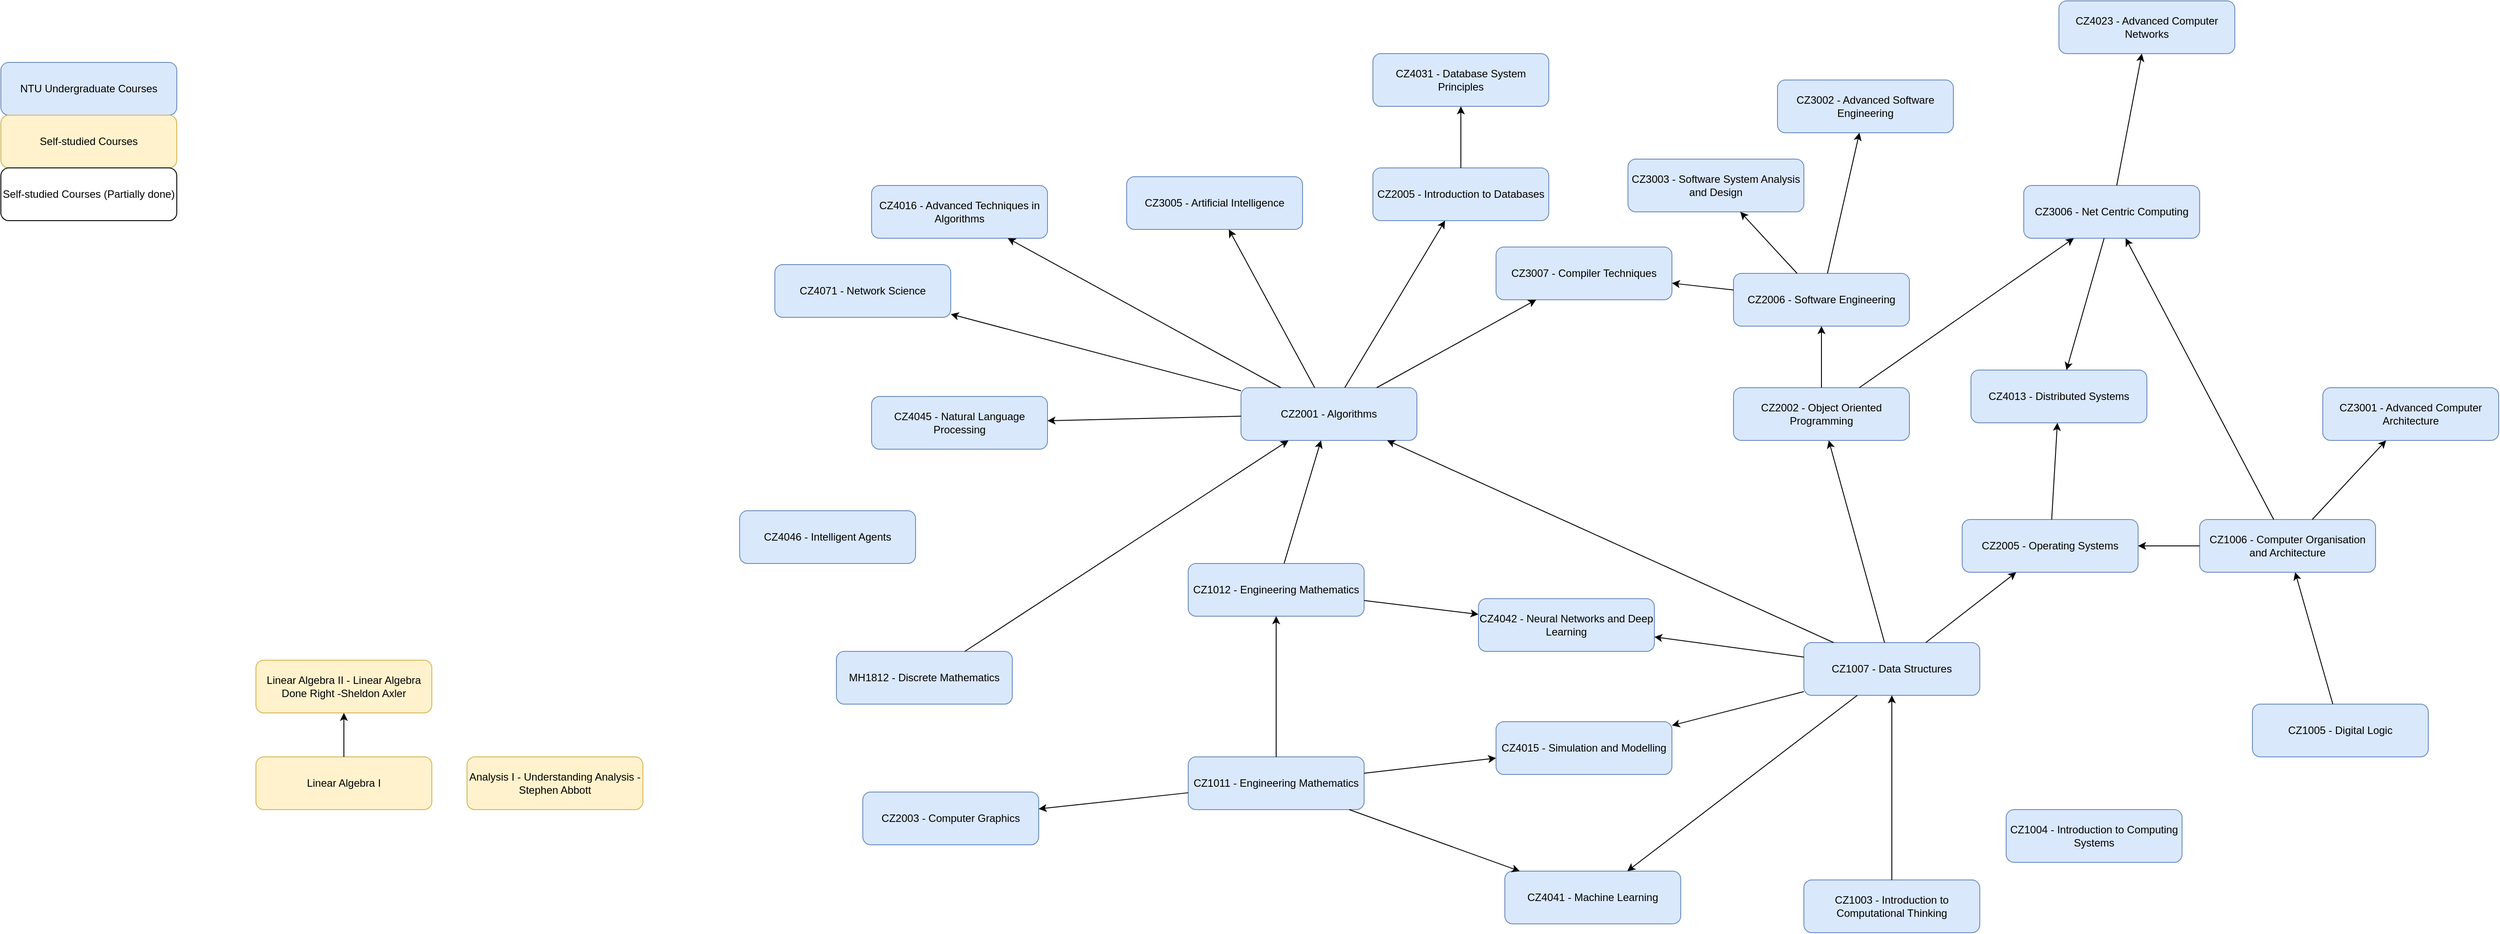 <mxfile version="14.9.6" type="github">
  <diagram id="nkVZgSskWary7ASvaa-Y" name="Page-1">
    <mxGraphModel dx="4077" dy="2378" grid="1" gridSize="10" guides="1" tooltips="1" connect="1" arrows="1" fold="1" page="1" pageScale="1" pageWidth="850" pageHeight="1100" math="0" shadow="0">
      <root>
        <mxCell id="0" />
        <mxCell id="1" parent="0" />
        <mxCell id="rPKr6Mx89C8r4C3BYC3--1" value="MH1812 - Discrete Mathematics" style="rounded=1;whiteSpace=wrap;html=1;fillColor=#dae8fc;strokeColor=#6c8ebf;" vertex="1" parent="1">
          <mxGeometry x="-740" y="580" width="200" height="60" as="geometry" />
        </mxCell>
        <mxCell id="rPKr6Mx89C8r4C3BYC3--2" value="CZ1003 - Introduction to Computational Thinking" style="rounded=1;whiteSpace=wrap;html=1;fillColor=#dae8fc;strokeColor=#6c8ebf;" vertex="1" parent="1">
          <mxGeometry x="360" y="840" width="200" height="60" as="geometry" />
        </mxCell>
        <mxCell id="rPKr6Mx89C8r4C3BYC3--3" value="CZ1004 - Introduction to Computing Systems" style="rounded=1;whiteSpace=wrap;html=1;fillColor=#dae8fc;strokeColor=#6c8ebf;" vertex="1" parent="1">
          <mxGeometry x="590" y="760" width="200" height="60" as="geometry" />
        </mxCell>
        <mxCell id="rPKr6Mx89C8r4C3BYC3--4" value="CZ1005 - Digital Logic" style="rounded=1;whiteSpace=wrap;html=1;fillColor=#dae8fc;strokeColor=#6c8ebf;" vertex="1" parent="1">
          <mxGeometry x="870" y="640" width="200" height="60" as="geometry" />
        </mxCell>
        <mxCell id="rPKr6Mx89C8r4C3BYC3--5" value="CZ1011 - Engineering Mathematics" style="rounded=1;whiteSpace=wrap;html=1;fillColor=#dae8fc;strokeColor=#6c8ebf;" vertex="1" parent="1">
          <mxGeometry x="-340" y="700" width="200" height="60" as="geometry" />
        </mxCell>
        <mxCell id="rPKr6Mx89C8r4C3BYC3--6" value="CZ1012 - Engineering Mathematics" style="rounded=1;whiteSpace=wrap;html=1;fillColor=#dae8fc;strokeColor=#6c8ebf;" vertex="1" parent="1">
          <mxGeometry x="-340" y="480" width="200" height="60" as="geometry" />
        </mxCell>
        <mxCell id="rPKr6Mx89C8r4C3BYC3--8" value="CZ1007 - Data Structures" style="rounded=1;whiteSpace=wrap;html=1;fillColor=#dae8fc;strokeColor=#6c8ebf;" vertex="1" parent="1">
          <mxGeometry x="360" y="570" width="200" height="60" as="geometry" />
        </mxCell>
        <mxCell id="rPKr6Mx89C8r4C3BYC3--10" value="CZ2001 - Algorithms" style="rounded=1;whiteSpace=wrap;html=1;fillColor=#dae8fc;strokeColor=#6c8ebf;" vertex="1" parent="1">
          <mxGeometry x="-280" y="280" width="200" height="60" as="geometry" />
        </mxCell>
        <mxCell id="rPKr6Mx89C8r4C3BYC3--12" value="" style="endArrow=classic;html=1;" edge="1" parent="1" source="rPKr6Mx89C8r4C3BYC3--5" target="rPKr6Mx89C8r4C3BYC3--6">
          <mxGeometry width="50" height="50" relative="1" as="geometry">
            <mxPoint x="-70" y="500" as="sourcePoint" />
            <mxPoint x="-20" y="450" as="targetPoint" />
          </mxGeometry>
        </mxCell>
        <mxCell id="rPKr6Mx89C8r4C3BYC3--13" value="" style="endArrow=classic;html=1;" edge="1" parent="1" source="rPKr6Mx89C8r4C3BYC3--2" target="rPKr6Mx89C8r4C3BYC3--8">
          <mxGeometry width="50" height="50" relative="1" as="geometry">
            <mxPoint x="330" y="720" as="sourcePoint" />
            <mxPoint x="380" y="670" as="targetPoint" />
          </mxGeometry>
        </mxCell>
        <mxCell id="rPKr6Mx89C8r4C3BYC3--14" value="" style="endArrow=classic;html=1;" edge="1" parent="1" source="rPKr6Mx89C8r4C3BYC3--1" target="rPKr6Mx89C8r4C3BYC3--10">
          <mxGeometry width="50" height="50" relative="1" as="geometry">
            <mxPoint x="-110" y="490" as="sourcePoint" />
            <mxPoint x="-60" y="440" as="targetPoint" />
          </mxGeometry>
        </mxCell>
        <mxCell id="rPKr6Mx89C8r4C3BYC3--15" value="" style="endArrow=classic;html=1;" edge="1" parent="1" source="rPKr6Mx89C8r4C3BYC3--6" target="rPKr6Mx89C8r4C3BYC3--10">
          <mxGeometry width="50" height="50" relative="1" as="geometry">
            <mxPoint x="-160" y="470" as="sourcePoint" />
            <mxPoint x="-110" y="420" as="targetPoint" />
          </mxGeometry>
        </mxCell>
        <mxCell id="rPKr6Mx89C8r4C3BYC3--16" value="" style="endArrow=classic;html=1;" edge="1" parent="1" source="rPKr6Mx89C8r4C3BYC3--8" target="rPKr6Mx89C8r4C3BYC3--10">
          <mxGeometry width="50" height="50" relative="1" as="geometry">
            <mxPoint x="-130" y="450" as="sourcePoint" />
            <mxPoint x="-80" y="400" as="targetPoint" />
          </mxGeometry>
        </mxCell>
        <mxCell id="rPKr6Mx89C8r4C3BYC3--17" value="CZ2002 - Object Oriented Programming" style="rounded=1;whiteSpace=wrap;html=1;fillColor=#dae8fc;strokeColor=#6c8ebf;" vertex="1" parent="1">
          <mxGeometry x="280" y="280" width="200" height="60" as="geometry" />
        </mxCell>
        <mxCell id="rPKr6Mx89C8r4C3BYC3--18" value="" style="endArrow=classic;html=1;" edge="1" parent="1" source="rPKr6Mx89C8r4C3BYC3--8" target="rPKr6Mx89C8r4C3BYC3--17">
          <mxGeometry width="50" height="50" relative="1" as="geometry">
            <mxPoint x="-140" y="480" as="sourcePoint" />
            <mxPoint x="-90" y="430" as="targetPoint" />
          </mxGeometry>
        </mxCell>
        <mxCell id="rPKr6Mx89C8r4C3BYC3--19" value="CZ1006 - Computer Organisation and Architecture" style="rounded=1;whiteSpace=wrap;html=1;fillColor=#dae8fc;strokeColor=#6c8ebf;" vertex="1" parent="1">
          <mxGeometry x="810" y="430" width="200" height="60" as="geometry" />
        </mxCell>
        <mxCell id="rPKr6Mx89C8r4C3BYC3--20" value="" style="endArrow=classic;html=1;" edge="1" parent="1" source="rPKr6Mx89C8r4C3BYC3--4" target="rPKr6Mx89C8r4C3BYC3--19">
          <mxGeometry width="50" height="50" relative="1" as="geometry">
            <mxPoint x="540" y="710" as="sourcePoint" />
            <mxPoint x="590" y="660" as="targetPoint" />
          </mxGeometry>
        </mxCell>
        <mxCell id="rPKr6Mx89C8r4C3BYC3--21" value="CZ2005 - Operating Systems" style="rounded=1;whiteSpace=wrap;html=1;fillColor=#dae8fc;strokeColor=#6c8ebf;" vertex="1" parent="1">
          <mxGeometry x="540" y="430" width="200" height="60" as="geometry" />
        </mxCell>
        <mxCell id="rPKr6Mx89C8r4C3BYC3--22" value="" style="endArrow=classic;html=1;" edge="1" parent="1" source="rPKr6Mx89C8r4C3BYC3--8" target="rPKr6Mx89C8r4C3BYC3--21">
          <mxGeometry width="50" height="50" relative="1" as="geometry">
            <mxPoint x="-160" y="480" as="sourcePoint" />
            <mxPoint x="-110" y="430" as="targetPoint" />
          </mxGeometry>
        </mxCell>
        <mxCell id="rPKr6Mx89C8r4C3BYC3--23" value="" style="endArrow=classic;html=1;" edge="1" parent="1" source="rPKr6Mx89C8r4C3BYC3--19" target="rPKr6Mx89C8r4C3BYC3--21">
          <mxGeometry width="50" height="50" relative="1" as="geometry">
            <mxPoint x="600" y="510" as="sourcePoint" />
            <mxPoint x="650" y="460" as="targetPoint" />
          </mxGeometry>
        </mxCell>
        <mxCell id="rPKr6Mx89C8r4C3BYC3--24" value="CZ2005 - Introduction to Databases" style="rounded=1;whiteSpace=wrap;html=1;fillColor=#dae8fc;strokeColor=#6c8ebf;" vertex="1" parent="1">
          <mxGeometry x="-130" y="30" width="200" height="60" as="geometry" />
        </mxCell>
        <mxCell id="rPKr6Mx89C8r4C3BYC3--25" value="" style="endArrow=classic;html=1;" edge="1" parent="1" source="rPKr6Mx89C8r4C3BYC3--10" target="rPKr6Mx89C8r4C3BYC3--24">
          <mxGeometry width="50" height="50" relative="1" as="geometry">
            <mxPoint x="-20" y="430" as="sourcePoint" />
            <mxPoint x="30" y="380" as="targetPoint" />
          </mxGeometry>
        </mxCell>
        <mxCell id="rPKr6Mx89C8r4C3BYC3--26" value="CZ2003 - Computer Graphics" style="rounded=1;whiteSpace=wrap;html=1;fillColor=#dae8fc;strokeColor=#6c8ebf;" vertex="1" parent="1">
          <mxGeometry x="-710" y="740" width="200" height="60" as="geometry" />
        </mxCell>
        <mxCell id="rPKr6Mx89C8r4C3BYC3--27" value="" style="endArrow=classic;html=1;" edge="1" parent="1" source="rPKr6Mx89C8r4C3BYC3--5" target="rPKr6Mx89C8r4C3BYC3--26">
          <mxGeometry width="50" height="50" relative="1" as="geometry">
            <mxPoint x="-240" y="540" as="sourcePoint" />
            <mxPoint x="-190" y="490" as="targetPoint" />
          </mxGeometry>
        </mxCell>
        <mxCell id="rPKr6Mx89C8r4C3BYC3--28" value="CZ2006 - Software Engineering" style="rounded=1;whiteSpace=wrap;html=1;fillColor=#dae8fc;strokeColor=#6c8ebf;" vertex="1" parent="1">
          <mxGeometry x="280" y="150" width="200" height="60" as="geometry" />
        </mxCell>
        <mxCell id="rPKr6Mx89C8r4C3BYC3--29" value="" style="endArrow=classic;html=1;" edge="1" parent="1" source="rPKr6Mx89C8r4C3BYC3--17" target="rPKr6Mx89C8r4C3BYC3--28">
          <mxGeometry width="50" height="50" relative="1" as="geometry">
            <mxPoint x="-250" y="520" as="sourcePoint" />
            <mxPoint x="-200" y="470" as="targetPoint" />
          </mxGeometry>
        </mxCell>
        <mxCell id="rPKr6Mx89C8r4C3BYC3--30" value="CZ3001 - Advanced Computer Architecture" style="rounded=1;whiteSpace=wrap;html=1;fillColor=#dae8fc;strokeColor=#6c8ebf;" vertex="1" parent="1">
          <mxGeometry x="950" y="280" width="200" height="60" as="geometry" />
        </mxCell>
        <mxCell id="rPKr6Mx89C8r4C3BYC3--31" value="" style="endArrow=classic;html=1;" edge="1" parent="1" source="rPKr6Mx89C8r4C3BYC3--19" target="rPKr6Mx89C8r4C3BYC3--30">
          <mxGeometry width="50" height="50" relative="1" as="geometry">
            <mxPoint x="490" y="700" as="sourcePoint" />
            <mxPoint x="540" y="650" as="targetPoint" />
          </mxGeometry>
        </mxCell>
        <mxCell id="rPKr6Mx89C8r4C3BYC3--32" value="CZ3003 - Software System Analysis and Design" style="rounded=1;whiteSpace=wrap;html=1;fillColor=#dae8fc;strokeColor=#6c8ebf;" vertex="1" parent="1">
          <mxGeometry x="160" y="20" width="200" height="60" as="geometry" />
        </mxCell>
        <mxCell id="rPKr6Mx89C8r4C3BYC3--33" value="" style="endArrow=classic;html=1;" edge="1" parent="1" source="rPKr6Mx89C8r4C3BYC3--28" target="rPKr6Mx89C8r4C3BYC3--32">
          <mxGeometry width="50" height="50" relative="1" as="geometry">
            <mxPoint x="-180" y="310" as="sourcePoint" />
            <mxPoint x="-130" y="260" as="targetPoint" />
          </mxGeometry>
        </mxCell>
        <mxCell id="rPKr6Mx89C8r4C3BYC3--34" value="CZ3002 - Advanced Software Engineering" style="rounded=1;whiteSpace=wrap;html=1;fillColor=#dae8fc;strokeColor=#6c8ebf;" vertex="1" parent="1">
          <mxGeometry x="330" y="-70" width="200" height="60" as="geometry" />
        </mxCell>
        <mxCell id="rPKr6Mx89C8r4C3BYC3--35" value="" style="endArrow=classic;html=1;" edge="1" parent="1" source="rPKr6Mx89C8r4C3BYC3--28" target="rPKr6Mx89C8r4C3BYC3--34">
          <mxGeometry width="50" height="50" relative="1" as="geometry">
            <mxPoint x="690" y="170" as="sourcePoint" />
            <mxPoint x="740" y="120" as="targetPoint" />
          </mxGeometry>
        </mxCell>
        <mxCell id="rPKr6Mx89C8r4C3BYC3--36" value="CZ3006 - Net Centric Computing" style="rounded=1;whiteSpace=wrap;html=1;fillColor=#dae8fc;strokeColor=#6c8ebf;" vertex="1" parent="1">
          <mxGeometry x="610" y="50" width="200" height="60" as="geometry" />
        </mxCell>
        <mxCell id="rPKr6Mx89C8r4C3BYC3--37" value="" style="endArrow=classic;html=1;" edge="1" parent="1" source="rPKr6Mx89C8r4C3BYC3--17" target="rPKr6Mx89C8r4C3BYC3--36">
          <mxGeometry width="50" height="50" relative="1" as="geometry">
            <mxPoint x="400" y="420" as="sourcePoint" />
            <mxPoint x="450" y="370" as="targetPoint" />
          </mxGeometry>
        </mxCell>
        <mxCell id="rPKr6Mx89C8r4C3BYC3--38" value="" style="endArrow=classic;html=1;" edge="1" parent="1" source="rPKr6Mx89C8r4C3BYC3--19" target="rPKr6Mx89C8r4C3BYC3--36">
          <mxGeometry width="50" height="50" relative="1" as="geometry">
            <mxPoint x="830" y="340" as="sourcePoint" />
            <mxPoint x="880" y="290" as="targetPoint" />
          </mxGeometry>
        </mxCell>
        <mxCell id="rPKr6Mx89C8r4C3BYC3--39" value="CZ3005 - Artificial Intelligence" style="rounded=1;whiteSpace=wrap;html=1;fillColor=#dae8fc;strokeColor=#6c8ebf;" vertex="1" parent="1">
          <mxGeometry x="-410" y="40" width="200" height="60" as="geometry" />
        </mxCell>
        <mxCell id="rPKr6Mx89C8r4C3BYC3--40" value="" style="endArrow=classic;html=1;" edge="1" parent="1" source="rPKr6Mx89C8r4C3BYC3--10" target="rPKr6Mx89C8r4C3BYC3--39">
          <mxGeometry width="50" height="50" relative="1" as="geometry">
            <mxPoint x="-190" y="310" as="sourcePoint" />
            <mxPoint x="-140" y="260" as="targetPoint" />
          </mxGeometry>
        </mxCell>
        <mxCell id="rPKr6Mx89C8r4C3BYC3--41" value="CZ3007 - Compiler Techniques" style="rounded=1;whiteSpace=wrap;html=1;fillColor=#dae8fc;strokeColor=#6c8ebf;" vertex="1" parent="1">
          <mxGeometry x="10" y="120" width="200" height="60" as="geometry" />
        </mxCell>
        <mxCell id="rPKr6Mx89C8r4C3BYC3--42" value="" style="endArrow=classic;html=1;" edge="1" parent="1" source="rPKr6Mx89C8r4C3BYC3--28" target="rPKr6Mx89C8r4C3BYC3--41">
          <mxGeometry width="50" height="50" relative="1" as="geometry">
            <mxPoint x="-140" y="390" as="sourcePoint" />
            <mxPoint x="-90" y="340" as="targetPoint" />
          </mxGeometry>
        </mxCell>
        <mxCell id="rPKr6Mx89C8r4C3BYC3--43" value="" style="endArrow=classic;html=1;" edge="1" parent="1" source="rPKr6Mx89C8r4C3BYC3--10" target="rPKr6Mx89C8r4C3BYC3--41">
          <mxGeometry width="50" height="50" relative="1" as="geometry">
            <mxPoint x="-190" y="340" as="sourcePoint" />
            <mxPoint x="-140" y="290" as="targetPoint" />
          </mxGeometry>
        </mxCell>
        <mxCell id="rPKr6Mx89C8r4C3BYC3--44" value="CZ4013 - Distributed Systems" style="rounded=1;whiteSpace=wrap;html=1;fillColor=#dae8fc;strokeColor=#6c8ebf;" vertex="1" parent="1">
          <mxGeometry x="550" y="260" width="200" height="60" as="geometry" />
        </mxCell>
        <mxCell id="rPKr6Mx89C8r4C3BYC3--45" value="" style="endArrow=classic;html=1;" edge="1" parent="1" source="rPKr6Mx89C8r4C3BYC3--36" target="rPKr6Mx89C8r4C3BYC3--44">
          <mxGeometry width="50" height="50" relative="1" as="geometry">
            <mxPoint x="910" y="250" as="sourcePoint" />
            <mxPoint x="960" y="200" as="targetPoint" />
          </mxGeometry>
        </mxCell>
        <mxCell id="rPKr6Mx89C8r4C3BYC3--46" value="" style="endArrow=classic;html=1;" edge="1" parent="1" source="rPKr6Mx89C8r4C3BYC3--21" target="rPKr6Mx89C8r4C3BYC3--44">
          <mxGeometry width="50" height="50" relative="1" as="geometry">
            <mxPoint x="820" y="310" as="sourcePoint" />
            <mxPoint x="870" y="260" as="targetPoint" />
          </mxGeometry>
        </mxCell>
        <mxCell id="rPKr6Mx89C8r4C3BYC3--47" value="CZ4015 - Simulation and Modelling" style="rounded=1;whiteSpace=wrap;html=1;fillColor=#dae8fc;strokeColor=#6c8ebf;" vertex="1" parent="1">
          <mxGeometry x="10" y="660" width="200" height="60" as="geometry" />
        </mxCell>
        <mxCell id="rPKr6Mx89C8r4C3BYC3--48" value="" style="endArrow=classic;html=1;" edge="1" parent="1" source="rPKr6Mx89C8r4C3BYC3--5" target="rPKr6Mx89C8r4C3BYC3--47">
          <mxGeometry width="50" height="50" relative="1" as="geometry">
            <mxPoint x="200" y="580" as="sourcePoint" />
            <mxPoint x="250" y="530" as="targetPoint" />
          </mxGeometry>
        </mxCell>
        <mxCell id="rPKr6Mx89C8r4C3BYC3--49" value="" style="endArrow=classic;html=1;" edge="1" parent="1" source="rPKr6Mx89C8r4C3BYC3--8" target="rPKr6Mx89C8r4C3BYC3--47">
          <mxGeometry width="50" height="50" relative="1" as="geometry">
            <mxPoint x="200" y="570" as="sourcePoint" />
            <mxPoint x="250" y="520" as="targetPoint" />
          </mxGeometry>
        </mxCell>
        <mxCell id="rPKr6Mx89C8r4C3BYC3--50" value="CZ4016 - Advanced Techniques in Algorithms" style="rounded=1;whiteSpace=wrap;html=1;fillColor=#dae8fc;strokeColor=#6c8ebf;" vertex="1" parent="1">
          <mxGeometry x="-700" y="50" width="200" height="60" as="geometry" />
        </mxCell>
        <mxCell id="rPKr6Mx89C8r4C3BYC3--51" value="" style="endArrow=classic;html=1;" edge="1" parent="1" source="rPKr6Mx89C8r4C3BYC3--10" target="rPKr6Mx89C8r4C3BYC3--50">
          <mxGeometry width="50" height="50" relative="1" as="geometry">
            <mxPoint x="-500" y="380" as="sourcePoint" />
            <mxPoint x="-450" y="330" as="targetPoint" />
          </mxGeometry>
        </mxCell>
        <mxCell id="rPKr6Mx89C8r4C3BYC3--52" value="CZ4023 - Advanced Computer Networks" style="rounded=1;whiteSpace=wrap;html=1;fillColor=#dae8fc;strokeColor=#6c8ebf;" vertex="1" parent="1">
          <mxGeometry x="650" y="-160" width="200" height="60" as="geometry" />
        </mxCell>
        <mxCell id="rPKr6Mx89C8r4C3BYC3--53" value="" style="endArrow=classic;html=1;" edge="1" parent="1" source="rPKr6Mx89C8r4C3BYC3--36" target="rPKr6Mx89C8r4C3BYC3--52">
          <mxGeometry width="50" height="50" relative="1" as="geometry">
            <mxPoint x="670" y="110" as="sourcePoint" />
            <mxPoint x="720" y="60" as="targetPoint" />
          </mxGeometry>
        </mxCell>
        <mxCell id="rPKr6Mx89C8r4C3BYC3--54" value="CZ4031 - Database System Principles" style="rounded=1;whiteSpace=wrap;html=1;fillColor=#dae8fc;strokeColor=#6c8ebf;" vertex="1" parent="1">
          <mxGeometry x="-130" y="-100" width="200" height="60" as="geometry" />
        </mxCell>
        <mxCell id="rPKr6Mx89C8r4C3BYC3--55" value="" style="endArrow=classic;html=1;" edge="1" parent="1" source="rPKr6Mx89C8r4C3BYC3--24" target="rPKr6Mx89C8r4C3BYC3--54">
          <mxGeometry width="50" height="50" relative="1" as="geometry">
            <mxPoint x="-390" y="80" as="sourcePoint" />
            <mxPoint x="-150" y="-60" as="targetPoint" />
          </mxGeometry>
        </mxCell>
        <mxCell id="rPKr6Mx89C8r4C3BYC3--56" value="CZ4041 - Machine Learning" style="rounded=1;whiteSpace=wrap;html=1;fillColor=#dae8fc;strokeColor=#6c8ebf;" vertex="1" parent="1">
          <mxGeometry x="20" y="830" width="200" height="60" as="geometry" />
        </mxCell>
        <mxCell id="rPKr6Mx89C8r4C3BYC3--57" value="" style="endArrow=classic;html=1;" edge="1" parent="1" source="rPKr6Mx89C8r4C3BYC3--5" target="rPKr6Mx89C8r4C3BYC3--56">
          <mxGeometry width="50" height="50" relative="1" as="geometry">
            <mxPoint x="-530" y="620" as="sourcePoint" />
            <mxPoint x="-480" y="570" as="targetPoint" />
          </mxGeometry>
        </mxCell>
        <mxCell id="rPKr6Mx89C8r4C3BYC3--58" value="" style="endArrow=classic;html=1;" edge="1" parent="1" source="rPKr6Mx89C8r4C3BYC3--8" target="rPKr6Mx89C8r4C3BYC3--56">
          <mxGeometry width="50" height="50" relative="1" as="geometry">
            <mxPoint x="-540" y="540" as="sourcePoint" />
            <mxPoint x="-490" y="490" as="targetPoint" />
          </mxGeometry>
        </mxCell>
        <mxCell id="rPKr6Mx89C8r4C3BYC3--59" value="CZ4042 - Neural Networks and Deep Learning" style="rounded=1;whiteSpace=wrap;html=1;fillColor=#dae8fc;strokeColor=#6c8ebf;" vertex="1" parent="1">
          <mxGeometry x="-10" y="520" width="200" height="60" as="geometry" />
        </mxCell>
        <mxCell id="rPKr6Mx89C8r4C3BYC3--60" value="" style="endArrow=classic;html=1;" edge="1" parent="1" source="rPKr6Mx89C8r4C3BYC3--6" target="rPKr6Mx89C8r4C3BYC3--59">
          <mxGeometry width="50" height="50" relative="1" as="geometry">
            <mxPoint x="-460" y="450" as="sourcePoint" />
            <mxPoint x="-410" y="400" as="targetPoint" />
          </mxGeometry>
        </mxCell>
        <mxCell id="rPKr6Mx89C8r4C3BYC3--61" value="" style="endArrow=classic;html=1;" edge="1" parent="1" source="rPKr6Mx89C8r4C3BYC3--8" target="rPKr6Mx89C8r4C3BYC3--59">
          <mxGeometry width="50" height="50" relative="1" as="geometry">
            <mxPoint x="-470" y="530" as="sourcePoint" />
            <mxPoint x="-420" y="480" as="targetPoint" />
          </mxGeometry>
        </mxCell>
        <mxCell id="rPKr6Mx89C8r4C3BYC3--62" value="CZ4045 - Natural Language Processing" style="rounded=1;whiteSpace=wrap;html=1;fillColor=#dae8fc;strokeColor=#6c8ebf;" vertex="1" parent="1">
          <mxGeometry x="-700" y="290" width="200" height="60" as="geometry" />
        </mxCell>
        <mxCell id="rPKr6Mx89C8r4C3BYC3--63" value="" style="endArrow=classic;html=1;" edge="1" parent="1" source="rPKr6Mx89C8r4C3BYC3--10" target="rPKr6Mx89C8r4C3BYC3--62">
          <mxGeometry width="50" height="50" relative="1" as="geometry">
            <mxPoint x="-620" y="400" as="sourcePoint" />
            <mxPoint x="-570" y="350" as="targetPoint" />
          </mxGeometry>
        </mxCell>
        <mxCell id="rPKr6Mx89C8r4C3BYC3--64" value="CZ4046 - Intelligent Agents" style="rounded=1;whiteSpace=wrap;html=1;fillColor=#dae8fc;strokeColor=#6c8ebf;" vertex="1" parent="1">
          <mxGeometry x="-850" y="420" width="200" height="60" as="geometry" />
        </mxCell>
        <mxCell id="rPKr6Mx89C8r4C3BYC3--65" value="CZ4071 - Network Science" style="rounded=1;whiteSpace=wrap;html=1;fillColor=#dae8fc;strokeColor=#6c8ebf;" vertex="1" parent="1">
          <mxGeometry x="-810" y="140" width="200" height="60" as="geometry" />
        </mxCell>
        <mxCell id="rPKr6Mx89C8r4C3BYC3--66" value="" style="endArrow=classic;html=1;" edge="1" parent="1" source="rPKr6Mx89C8r4C3BYC3--10" target="rPKr6Mx89C8r4C3BYC3--65">
          <mxGeometry width="50" height="50" relative="1" as="geometry">
            <mxPoint x="-840" y="310" as="sourcePoint" />
            <mxPoint x="-790" y="260" as="targetPoint" />
          </mxGeometry>
        </mxCell>
        <mxCell id="rPKr6Mx89C8r4C3BYC3--67" value="Linear Algebra II - Linear Algebra Done Right -Sheldon Axler" style="rounded=1;whiteSpace=wrap;html=1;fillColor=#fff2cc;strokeColor=#d6b656;" vertex="1" parent="1">
          <mxGeometry x="-1400" y="590" width="200" height="60" as="geometry" />
        </mxCell>
        <mxCell id="rPKr6Mx89C8r4C3BYC3--68" value="Analysis I - Understanding Analysis - Stephen Abbott" style="rounded=1;whiteSpace=wrap;html=1;fillColor=#fff2cc;strokeColor=#d6b656;" vertex="1" parent="1">
          <mxGeometry x="-1160" y="700" width="200" height="60" as="geometry" />
        </mxCell>
        <mxCell id="rPKr6Mx89C8r4C3BYC3--69" value="Linear Algebra I" style="rounded=1;whiteSpace=wrap;html=1;fillColor=#fff2cc;strokeColor=#d6b656;" vertex="1" parent="1">
          <mxGeometry x="-1400" y="700" width="200" height="60" as="geometry" />
        </mxCell>
        <mxCell id="rPKr6Mx89C8r4C3BYC3--70" value="" style="endArrow=classic;html=1;" edge="1" parent="1" source="rPKr6Mx89C8r4C3BYC3--69" target="rPKr6Mx89C8r4C3BYC3--67">
          <mxGeometry width="50" height="50" relative="1" as="geometry">
            <mxPoint x="-1390" y="1000" as="sourcePoint" />
            <mxPoint x="-1340" y="950" as="targetPoint" />
          </mxGeometry>
        </mxCell>
        <mxCell id="rPKr6Mx89C8r4C3BYC3--71" value="NTU Undergraduate Courses" style="rounded=1;whiteSpace=wrap;html=1;fillColor=#dae8fc;strokeColor=#6c8ebf;" vertex="1" parent="1">
          <mxGeometry x="-1690" y="-90" width="200" height="60" as="geometry" />
        </mxCell>
        <mxCell id="rPKr6Mx89C8r4C3BYC3--72" value="Self-studied Courses" style="rounded=1;whiteSpace=wrap;html=1;fillColor=#fff2cc;strokeColor=#d6b656;" vertex="1" parent="1">
          <mxGeometry x="-1690" y="-30" width="200" height="60" as="geometry" />
        </mxCell>
        <mxCell id="rPKr6Mx89C8r4C3BYC3--73" value="Self-studied Courses (Partially done)" style="rounded=1;whiteSpace=wrap;html=1;" vertex="1" parent="1">
          <mxGeometry x="-1690" y="30" width="200" height="60" as="geometry" />
        </mxCell>
      </root>
    </mxGraphModel>
  </diagram>
</mxfile>

